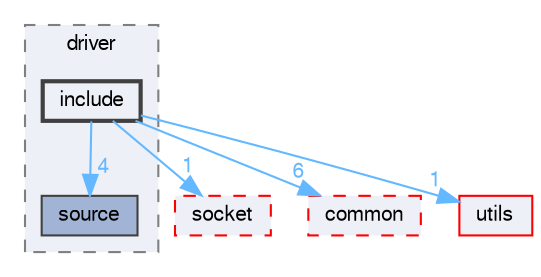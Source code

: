 digraph "include"
{
 // LATEX_PDF_SIZE
  bgcolor="transparent";
  edge [fontname=FreeSans,fontsize=10,labelfontname=FreeSans,labelfontsize=10];
  node [fontname=FreeSans,fontsize=10,shape=box,height=0.2,width=0.4];
  compound=true
  subgraph clusterdir_9b6dbb6cd054ba0563484820ff376c43 {
    graph [ bgcolor="#edf0f7", pencolor="grey50", label="driver", fontname=FreeSans,fontsize=10 style="filled,dashed", URL="dir_9b6dbb6cd054ba0563484820ff376c43.html",tooltip=""]
  dir_b3d863cc2edb81ba710872945127715f [label="source", fillcolor="#a2b4d6", color="grey25", style="filled", URL="dir_b3d863cc2edb81ba710872945127715f.html",tooltip=""];
  dir_3f9f576311259b123232e6918eb8fae0 [label="include", fillcolor="#edf0f7", color="grey25", style="filled,bold", URL="dir_3f9f576311259b123232e6918eb8fae0.html",tooltip=""];
  }
  dir_3f67cd6c4851c0bc36185e4eb854fc4b [label="socket", fillcolor="#edf0f7", color="red", style="filled,dashed", URL="dir_3f67cd6c4851c0bc36185e4eb854fc4b.html",tooltip=""];
  dir_47510aeddcc5d5420ae5e59eb553093c [label="common", fillcolor="#edf0f7", color="red", style="filled,dashed", URL="dir_47510aeddcc5d5420ae5e59eb553093c.html",tooltip=""];
  dir_7dbb3f8d9b3c7f1bbfe241818c433d10 [label="utils", fillcolor="#edf0f7", color="red", style="filled", URL="dir_7dbb3f8d9b3c7f1bbfe241818c433d10.html",tooltip=""];
  dir_3f9f576311259b123232e6918eb8fae0->dir_3f67cd6c4851c0bc36185e4eb854fc4b [headlabel="1", labeldistance=1.5 headhref="dir_000025_000050.html" color="steelblue1" fontcolor="steelblue1"];
  dir_3f9f576311259b123232e6918eb8fae0->dir_47510aeddcc5d5420ae5e59eb553093c [headlabel="6", labeldistance=1.5 headhref="dir_000025_000007.html" color="steelblue1" fontcolor="steelblue1"];
  dir_3f9f576311259b123232e6918eb8fae0->dir_7dbb3f8d9b3c7f1bbfe241818c433d10 [headlabel="1", labeldistance=1.5 headhref="dir_000025_000068.html" color="steelblue1" fontcolor="steelblue1"];
  dir_3f9f576311259b123232e6918eb8fae0->dir_b3d863cc2edb81ba710872945127715f [headlabel="4", labeldistance=1.5 headhref="dir_000025_000054.html" color="steelblue1" fontcolor="steelblue1"];
}

